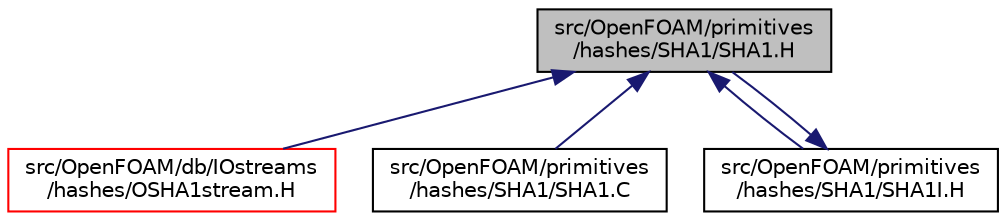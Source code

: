 digraph "src/OpenFOAM/primitives/hashes/SHA1/SHA1.H"
{
  bgcolor="transparent";
  edge [fontname="Helvetica",fontsize="10",labelfontname="Helvetica",labelfontsize="10"];
  node [fontname="Helvetica",fontsize="10",shape=record];
  Node1 [label="src/OpenFOAM/primitives\l/hashes/SHA1/SHA1.H",height=0.2,width=0.4,color="black", fillcolor="grey75", style="filled", fontcolor="black"];
  Node1 -> Node2 [dir="back",color="midnightblue",fontsize="10",style="solid",fontname="Helvetica"];
  Node2 [label="src/OpenFOAM/db/IOstreams\l/hashes/OSHA1stream.H",height=0.2,width=0.4,color="red",URL="$a08087.html"];
  Node1 -> Node3 [dir="back",color="midnightblue",fontsize="10",style="solid",fontname="Helvetica"];
  Node3 [label="src/OpenFOAM/primitives\l/hashes/SHA1/SHA1.C",height=0.2,width=0.4,color="black",URL="$a09188.html",tooltip="Functions to compute SHA1 message digest of files or memory blocks according to the NIST specificatio..."];
  Node1 -> Node4 [dir="back",color="midnightblue",fontsize="10",style="solid",fontname="Helvetica"];
  Node4 [label="src/OpenFOAM/primitives\l/hashes/SHA1/SHA1I.H",height=0.2,width=0.4,color="black",URL="$a09192.html"];
  Node4 -> Node1 [dir="back",color="midnightblue",fontsize="10",style="solid",fontname="Helvetica"];
}
